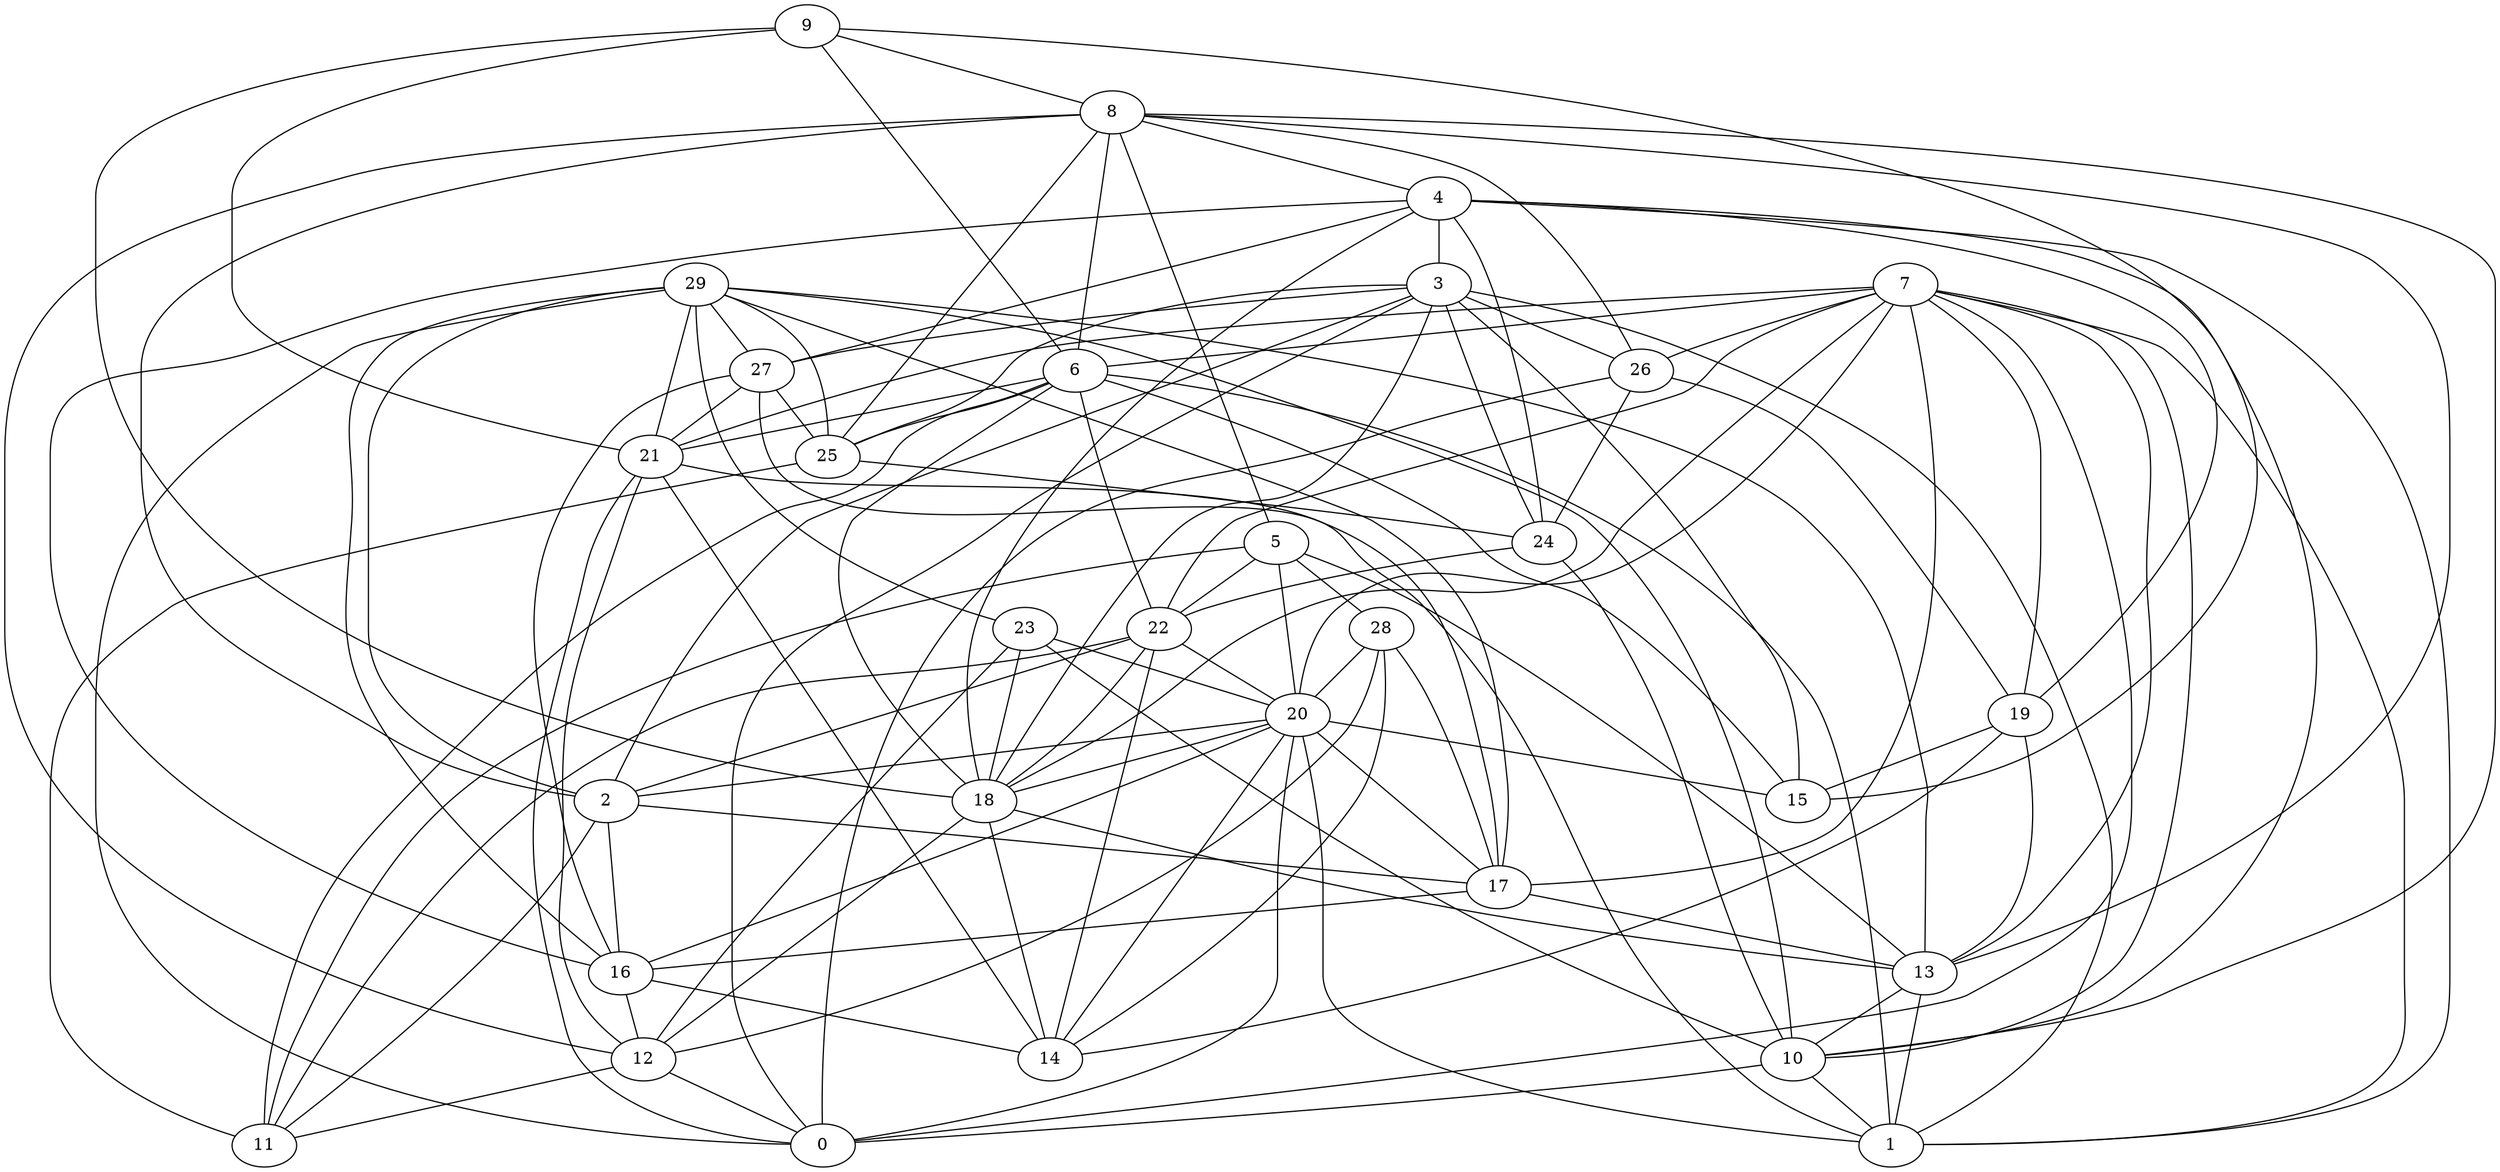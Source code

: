 digraph GG_graph {

subgraph G_graph {
edge [color = black]
"27" -> "16" [dir = none]
"27" -> "25" [dir = none]
"4" -> "10" [dir = none]
"4" -> "3" [dir = none]
"4" -> "27" [dir = none]
"9" -> "18" [dir = none]
"9" -> "6" [dir = none]
"22" -> "18" [dir = none]
"22" -> "2" [dir = none]
"17" -> "13" [dir = none]
"17" -> "16" [dir = none]
"28" -> "20" [dir = none]
"3" -> "0" [dir = none]
"3" -> "18" [dir = none]
"3" -> "1" [dir = none]
"6" -> "25" [dir = none]
"6" -> "1" [dir = none]
"6" -> "15" [dir = none]
"19" -> "15" [dir = none]
"19" -> "13" [dir = none]
"13" -> "1" [dir = none]
"29" -> "27" [dir = none]
"29" -> "2" [dir = none]
"29" -> "10" [dir = none]
"7" -> "18" [dir = none]
"7" -> "17" [dir = none]
"7" -> "20" [dir = none]
"7" -> "19" [dir = none]
"7" -> "0" [dir = none]
"10" -> "1" [dir = none]
"20" -> "0" [dir = none]
"20" -> "1" [dir = none]
"20" -> "18" [dir = none]
"20" -> "2" [dir = none]
"20" -> "14" [dir = none]
"26" -> "0" [dir = none]
"5" -> "28" [dir = none]
"5" -> "22" [dir = none]
"5" -> "20" [dir = none]
"5" -> "11" [dir = none]
"18" -> "12" [dir = none]
"24" -> "10" [dir = none]
"24" -> "22" [dir = none]
"2" -> "11" [dir = none]
"2" -> "17" [dir = none]
"25" -> "11" [dir = none]
"25" -> "24" [dir = none]
"8" -> "26" [dir = none]
"8" -> "6" [dir = none]
"8" -> "12" [dir = none]
"8" -> "10" [dir = none]
"8" -> "13" [dir = none]
"8" -> "5" [dir = none]
"21" -> "14" [dir = none]
"21" -> "12" [dir = none]
"21" -> "1" [dir = none]
"23" -> "18" [dir = none]
"23" -> "10" [dir = none]
"29" -> "21" [dir = none]
"6" -> "22" [dir = none]
"23" -> "20" [dir = none]
"4" -> "16" [dir = none]
"8" -> "2" [dir = none]
"6" -> "11" [dir = none]
"22" -> "20" [dir = none]
"19" -> "14" [dir = none]
"29" -> "23" [dir = none]
"29" -> "25" [dir = none]
"7" -> "21" [dir = none]
"16" -> "14" [dir = none]
"2" -> "16" [dir = none]
"13" -> "10" [dir = none]
"4" -> "18" [dir = none]
"22" -> "11" [dir = none]
"27" -> "17" [dir = none]
"29" -> "13" [dir = none]
"9" -> "8" [dir = none]
"20" -> "15" [dir = none]
"29" -> "17" [dir = none]
"7" -> "13" [dir = none]
"3" -> "2" [dir = none]
"16" -> "12" [dir = none]
"6" -> "21" [dir = none]
"27" -> "21" [dir = none]
"3" -> "26" [dir = none]
"3" -> "24" [dir = none]
"9" -> "21" [dir = none]
"12" -> "0" [dir = none]
"5" -> "13" [dir = none]
"7" -> "10" [dir = none]
"18" -> "14" [dir = none]
"7" -> "6" [dir = none]
"28" -> "14" [dir = none]
"6" -> "18" [dir = none]
"28" -> "17" [dir = none]
"9" -> "15" [dir = none]
"20" -> "17" [dir = none]
"21" -> "0" [dir = none]
"8" -> "25" [dir = none]
"7" -> "26" [dir = none]
"23" -> "12" [dir = none]
"29" -> "0" [dir = none]
"4" -> "19" [dir = none]
"29" -> "16" [dir = none]
"4" -> "24" [dir = none]
"3" -> "27" [dir = none]
"4" -> "1" [dir = none]
"8" -> "4" [dir = none]
"10" -> "0" [dir = none]
"3" -> "15" [dir = none]
"26" -> "24" [dir = none]
"7" -> "1" [dir = none]
"20" -> "16" [dir = none]
"12" -> "11" [dir = none]
"28" -> "12" [dir = none]
"3" -> "25" [dir = none]
"18" -> "13" [dir = none]
"7" -> "22" [dir = none]
"22" -> "14" [dir = none]
"26" -> "19" [dir = none]
}

}
